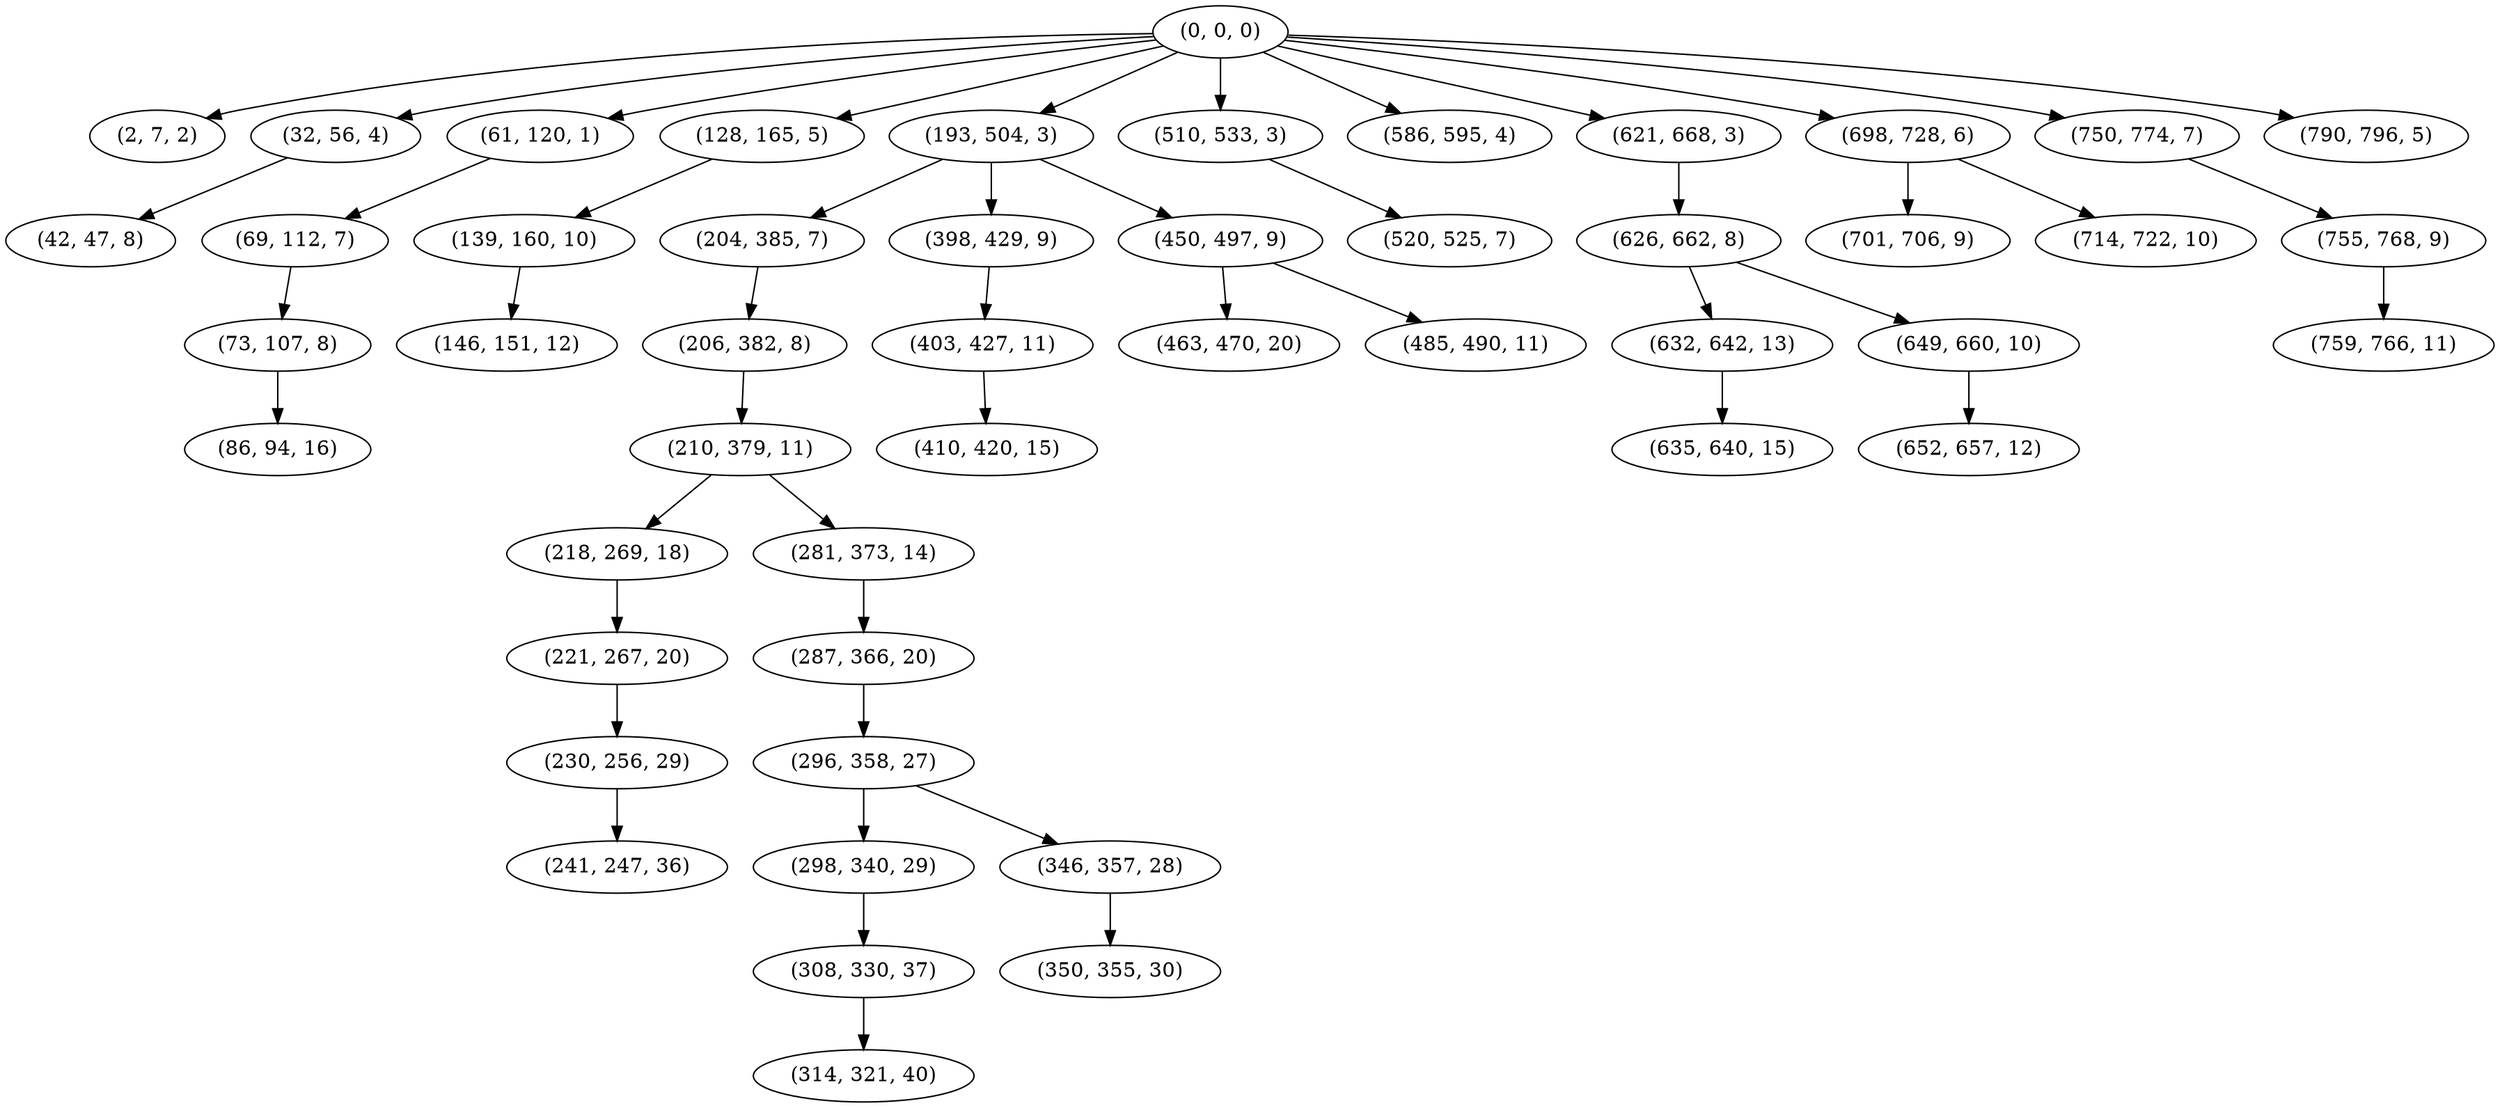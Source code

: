 digraph tree {
    "(0, 0, 0)";
    "(2, 7, 2)";
    "(32, 56, 4)";
    "(42, 47, 8)";
    "(61, 120, 1)";
    "(69, 112, 7)";
    "(73, 107, 8)";
    "(86, 94, 16)";
    "(128, 165, 5)";
    "(139, 160, 10)";
    "(146, 151, 12)";
    "(193, 504, 3)";
    "(204, 385, 7)";
    "(206, 382, 8)";
    "(210, 379, 11)";
    "(218, 269, 18)";
    "(221, 267, 20)";
    "(230, 256, 29)";
    "(241, 247, 36)";
    "(281, 373, 14)";
    "(287, 366, 20)";
    "(296, 358, 27)";
    "(298, 340, 29)";
    "(308, 330, 37)";
    "(314, 321, 40)";
    "(346, 357, 28)";
    "(350, 355, 30)";
    "(398, 429, 9)";
    "(403, 427, 11)";
    "(410, 420, 15)";
    "(450, 497, 9)";
    "(463, 470, 20)";
    "(485, 490, 11)";
    "(510, 533, 3)";
    "(520, 525, 7)";
    "(586, 595, 4)";
    "(621, 668, 3)";
    "(626, 662, 8)";
    "(632, 642, 13)";
    "(635, 640, 15)";
    "(649, 660, 10)";
    "(652, 657, 12)";
    "(698, 728, 6)";
    "(701, 706, 9)";
    "(714, 722, 10)";
    "(750, 774, 7)";
    "(755, 768, 9)";
    "(759, 766, 11)";
    "(790, 796, 5)";
    "(0, 0, 0)" -> "(2, 7, 2)";
    "(0, 0, 0)" -> "(32, 56, 4)";
    "(0, 0, 0)" -> "(61, 120, 1)";
    "(0, 0, 0)" -> "(128, 165, 5)";
    "(0, 0, 0)" -> "(193, 504, 3)";
    "(0, 0, 0)" -> "(510, 533, 3)";
    "(0, 0, 0)" -> "(586, 595, 4)";
    "(0, 0, 0)" -> "(621, 668, 3)";
    "(0, 0, 0)" -> "(698, 728, 6)";
    "(0, 0, 0)" -> "(750, 774, 7)";
    "(0, 0, 0)" -> "(790, 796, 5)";
    "(32, 56, 4)" -> "(42, 47, 8)";
    "(61, 120, 1)" -> "(69, 112, 7)";
    "(69, 112, 7)" -> "(73, 107, 8)";
    "(73, 107, 8)" -> "(86, 94, 16)";
    "(128, 165, 5)" -> "(139, 160, 10)";
    "(139, 160, 10)" -> "(146, 151, 12)";
    "(193, 504, 3)" -> "(204, 385, 7)";
    "(193, 504, 3)" -> "(398, 429, 9)";
    "(193, 504, 3)" -> "(450, 497, 9)";
    "(204, 385, 7)" -> "(206, 382, 8)";
    "(206, 382, 8)" -> "(210, 379, 11)";
    "(210, 379, 11)" -> "(218, 269, 18)";
    "(210, 379, 11)" -> "(281, 373, 14)";
    "(218, 269, 18)" -> "(221, 267, 20)";
    "(221, 267, 20)" -> "(230, 256, 29)";
    "(230, 256, 29)" -> "(241, 247, 36)";
    "(281, 373, 14)" -> "(287, 366, 20)";
    "(287, 366, 20)" -> "(296, 358, 27)";
    "(296, 358, 27)" -> "(298, 340, 29)";
    "(296, 358, 27)" -> "(346, 357, 28)";
    "(298, 340, 29)" -> "(308, 330, 37)";
    "(308, 330, 37)" -> "(314, 321, 40)";
    "(346, 357, 28)" -> "(350, 355, 30)";
    "(398, 429, 9)" -> "(403, 427, 11)";
    "(403, 427, 11)" -> "(410, 420, 15)";
    "(450, 497, 9)" -> "(463, 470, 20)";
    "(450, 497, 9)" -> "(485, 490, 11)";
    "(510, 533, 3)" -> "(520, 525, 7)";
    "(621, 668, 3)" -> "(626, 662, 8)";
    "(626, 662, 8)" -> "(632, 642, 13)";
    "(626, 662, 8)" -> "(649, 660, 10)";
    "(632, 642, 13)" -> "(635, 640, 15)";
    "(649, 660, 10)" -> "(652, 657, 12)";
    "(698, 728, 6)" -> "(701, 706, 9)";
    "(698, 728, 6)" -> "(714, 722, 10)";
    "(750, 774, 7)" -> "(755, 768, 9)";
    "(755, 768, 9)" -> "(759, 766, 11)";
}
